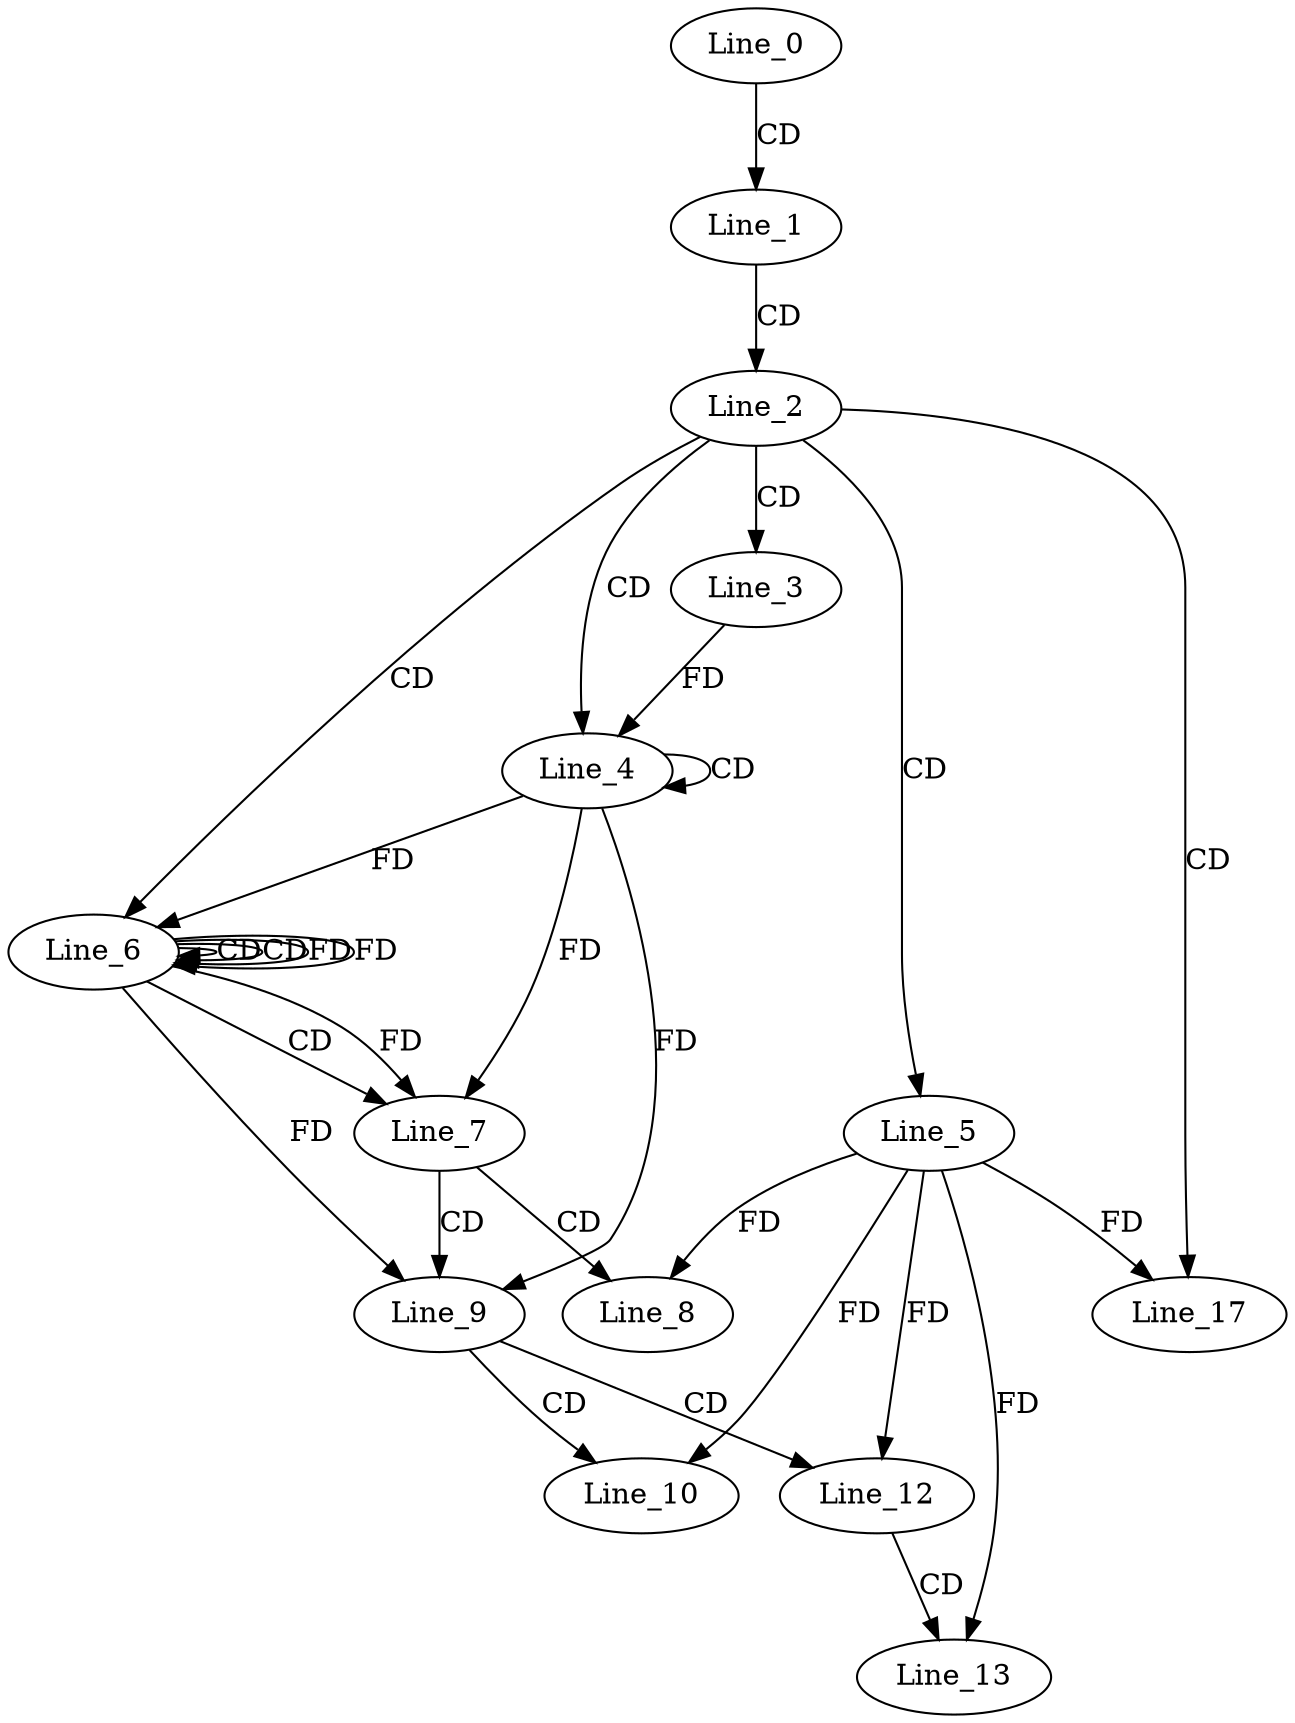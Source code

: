 digraph G {
  Line_0;
  Line_1;
  Line_2;
  Line_3;
  Line_4;
  Line_4;
  Line_5;
  Line_6;
  Line_6;
  Line_6;
  Line_6;
  Line_7;
  Line_7;
  Line_8;
  Line_9;
  Line_9;
  Line_10;
  Line_12;
  Line_12;
  Line_13;
  Line_13;
  Line_17;
  Line_0 -> Line_1 [ label="CD" ];
  Line_1 -> Line_2 [ label="CD" ];
  Line_2 -> Line_3 [ label="CD" ];
  Line_2 -> Line_4 [ label="CD" ];
  Line_4 -> Line_4 [ label="CD" ];
  Line_3 -> Line_4 [ label="FD" ];
  Line_2 -> Line_5 [ label="CD" ];
  Line_2 -> Line_6 [ label="CD" ];
  Line_6 -> Line_6 [ label="CD" ];
  Line_6 -> Line_6 [ label="CD" ];
  Line_4 -> Line_6 [ label="FD" ];
  Line_6 -> Line_6 [ label="FD" ];
  Line_6 -> Line_7 [ label="CD" ];
  Line_4 -> Line_7 [ label="FD" ];
  Line_6 -> Line_7 [ label="FD" ];
  Line_7 -> Line_8 [ label="CD" ];
  Line_5 -> Line_8 [ label="FD" ];
  Line_7 -> Line_9 [ label="CD" ];
  Line_4 -> Line_9 [ label="FD" ];
  Line_6 -> Line_9 [ label="FD" ];
  Line_9 -> Line_10 [ label="CD" ];
  Line_5 -> Line_10 [ label="FD" ];
  Line_9 -> Line_12 [ label="CD" ];
  Line_5 -> Line_12 [ label="FD" ];
  Line_12 -> Line_13 [ label="CD" ];
  Line_5 -> Line_13 [ label="FD" ];
  Line_2 -> Line_17 [ label="CD" ];
  Line_5 -> Line_17 [ label="FD" ];
  Line_6 -> Line_6 [ label="FD" ];
}
